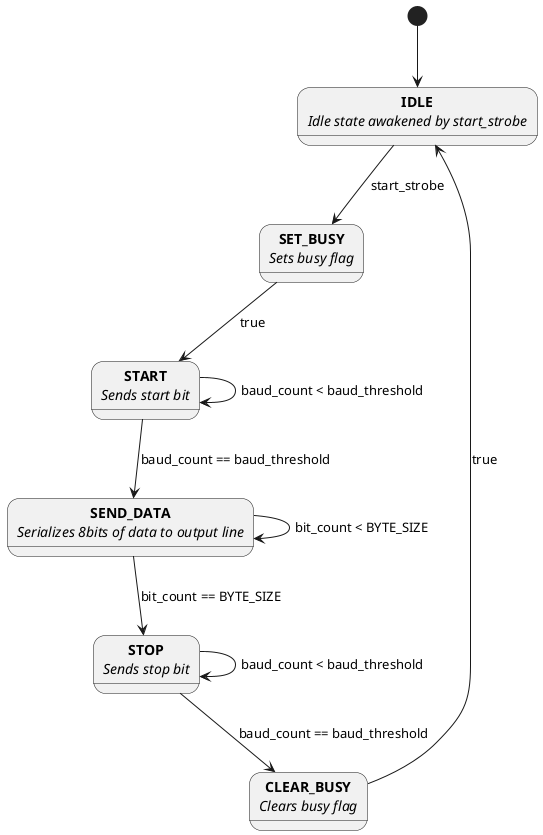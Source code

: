 @startuml

[*] --> IDLE

state "<b>IDLE</b>\n<i>Idle state awakened by start_strobe</i>" as IDLE
state "<b>SET_BUSY</b>\n<i>Sets busy flag</i>" as SET_BUSY
state "<b>START</b>\n<i>Sends start bit</i>" as START
state "<b>SEND_DATA</b>\n<i>Serializes 8bits of data to output line</i>" as SEND_DATA
state "<b>STOP</b>\n<i>Sends stop bit</i>" as STOP
state "<b>CLEAR_BUSY</b>\n<i>Clears busy flag</i>" as CLEAR_BUSY


IDLE        --> SET_BUSY: start_strobe
SET_BUSY    --> START: true
START       --> START: baud_count < baud_threshold
START       --> SEND_DATA: baud_count == baud_threshold
SEND_DATA        --> SEND_DATA: bit_count < BYTE_SIZE
SEND_DATA        --> STOP: bit_count == BYTE_SIZE
STOP        --> STOP: baud_count < baud_threshold
STOP        --> CLEAR_BUSY: baud_count == baud_threshold
CLEAR_BUSY  --> IDLE: true

@enduml